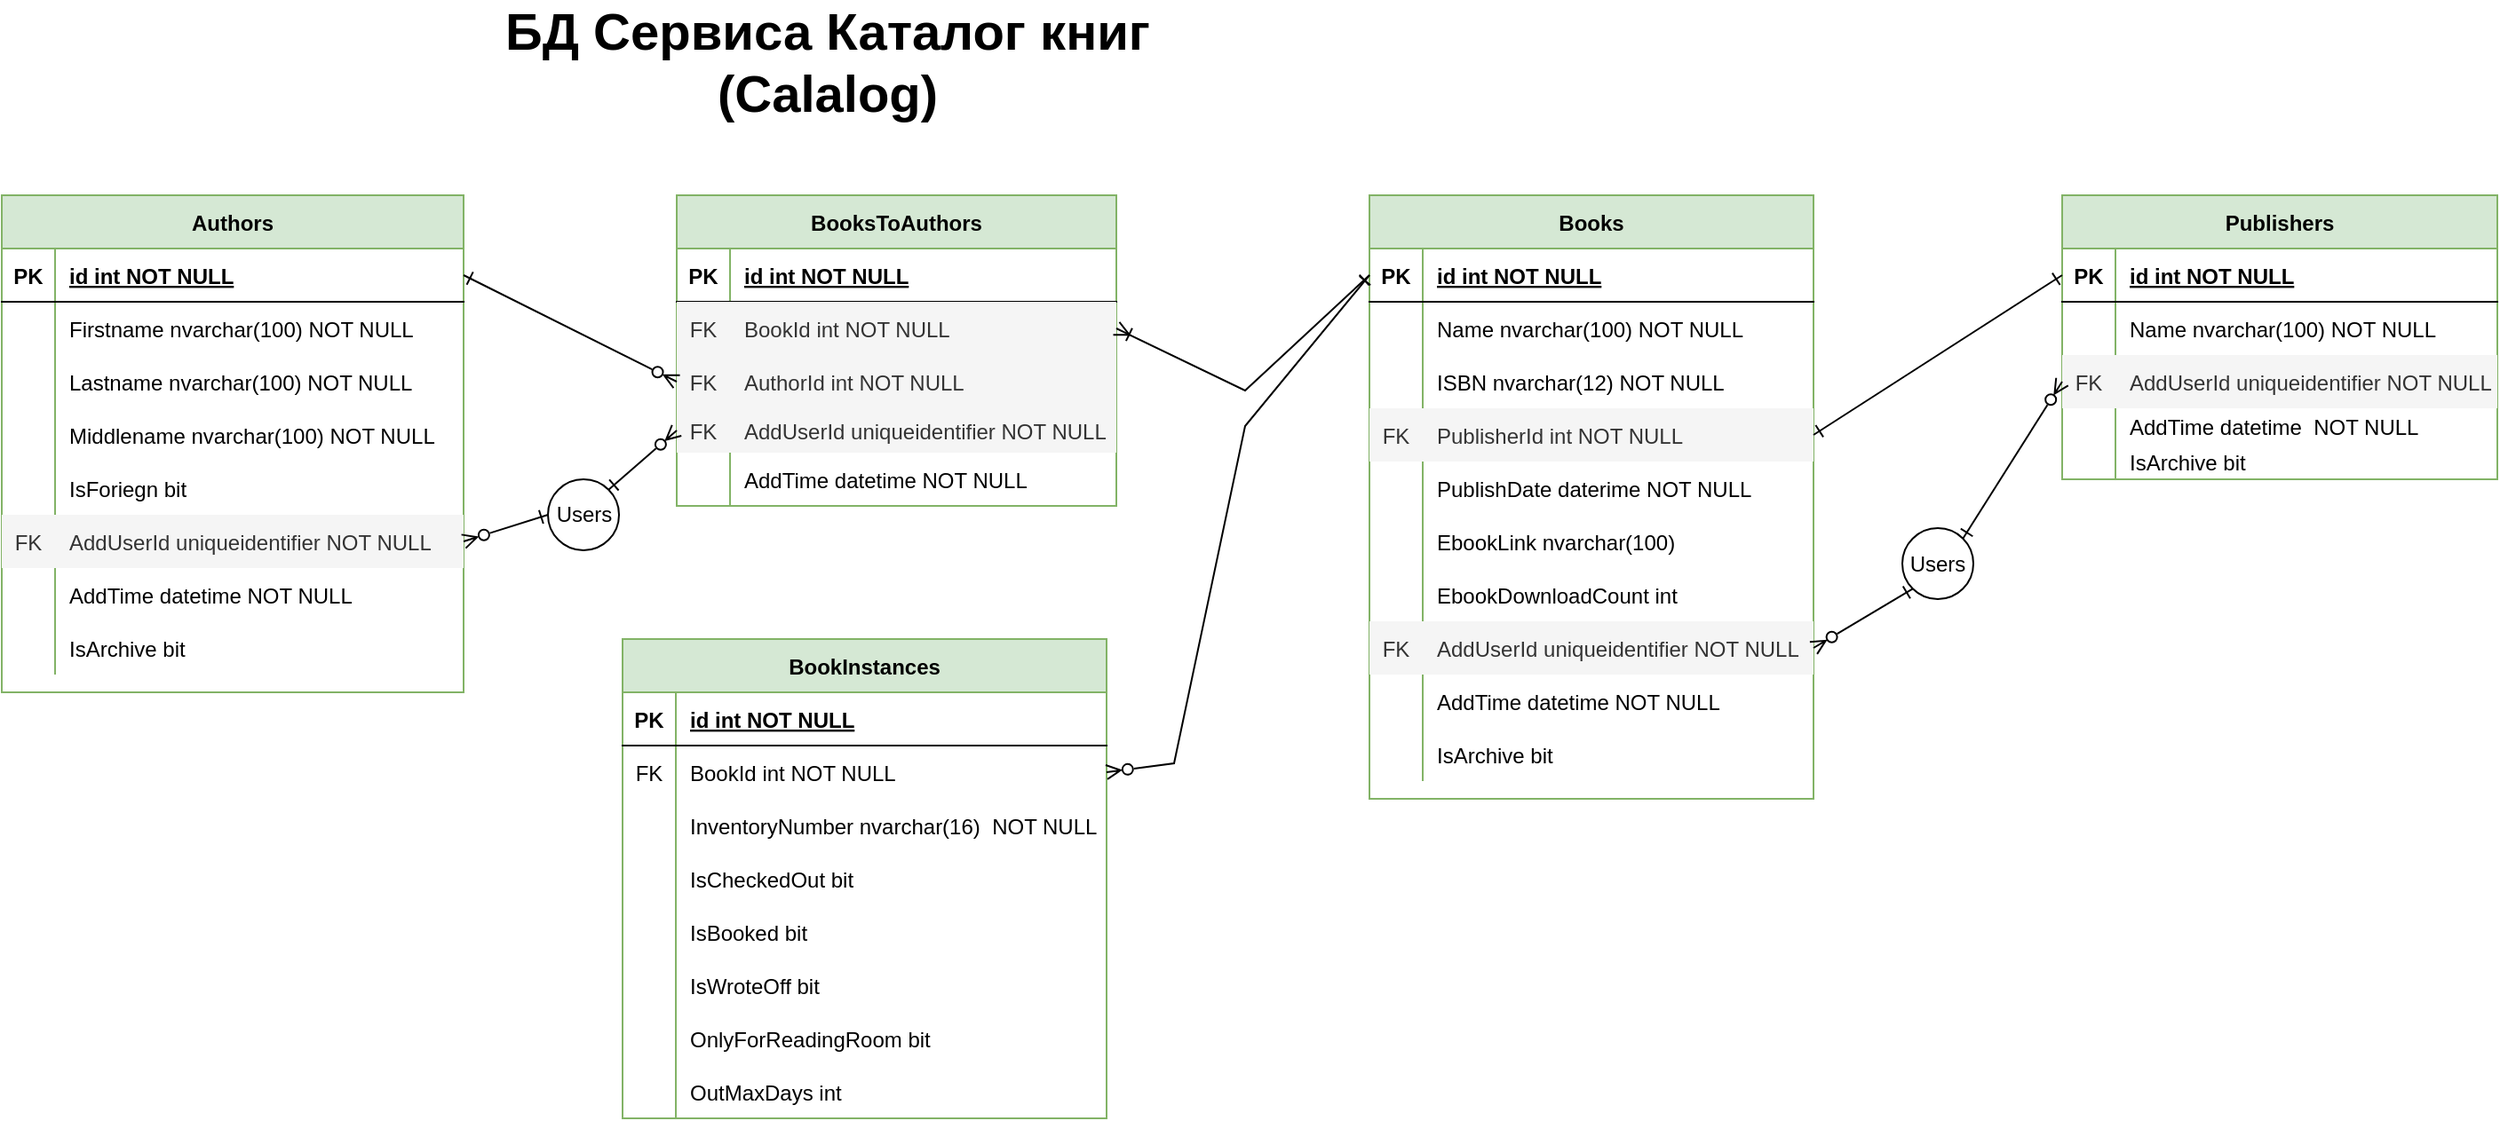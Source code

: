 <mxfile version="26.0.9">
  <diagram id="R2lEEEUBdFMjLlhIrx00" name="Page-1">
    <mxGraphModel dx="1434" dy="836" grid="1" gridSize="10" guides="1" tooltips="1" connect="1" arrows="1" fold="1" page="1" pageScale="1" pageWidth="1100" pageHeight="850" math="0" shadow="0" extFonts="Permanent Marker^https://fonts.googleapis.com/css?family=Permanent+Marker">
      <root>
        <mxCell id="0" />
        <mxCell id="1" parent="0" />
        <mxCell id="8gXtOfc097tfN7bJmvYU-1" value="БД Сервиса Каталог книг (Calalog)" style="text;html=1;align=center;verticalAlign=middle;whiteSpace=wrap;rounded=0;fontSize=29;fontStyle=1" parent="1" vertex="1">
          <mxGeometry x="320" y="20" width="490" height="30" as="geometry" />
        </mxCell>
        <mxCell id="8gXtOfc097tfN7bJmvYU-107" value="Authors" style="shape=table;startSize=30;container=1;collapsible=1;childLayout=tableLayout;fixedRows=1;rowLines=0;fontStyle=1;align=center;resizeLast=1;fillColor=#d5e8d4;strokeColor=#82b366;" parent="1" vertex="1">
          <mxGeometry x="100" y="110" width="260" height="280" as="geometry" />
        </mxCell>
        <mxCell id="8gXtOfc097tfN7bJmvYU-108" value="" style="shape=partialRectangle;collapsible=0;dropTarget=0;pointerEvents=0;fillColor=none;points=[[0,0.5],[1,0.5]];portConstraint=eastwest;top=0;left=0;right=0;bottom=1;" parent="8gXtOfc097tfN7bJmvYU-107" vertex="1">
          <mxGeometry y="30" width="260" height="30" as="geometry" />
        </mxCell>
        <mxCell id="8gXtOfc097tfN7bJmvYU-109" value="PK" style="shape=partialRectangle;overflow=hidden;connectable=0;fillColor=none;top=0;left=0;bottom=0;right=0;fontStyle=1;" parent="8gXtOfc097tfN7bJmvYU-108" vertex="1">
          <mxGeometry width="30" height="30" as="geometry">
            <mxRectangle width="30" height="30" as="alternateBounds" />
          </mxGeometry>
        </mxCell>
        <mxCell id="8gXtOfc097tfN7bJmvYU-110" value="id int NOT NULL " style="shape=partialRectangle;overflow=hidden;connectable=0;fillColor=none;top=0;left=0;bottom=0;right=0;align=left;spacingLeft=6;fontStyle=5;" parent="8gXtOfc097tfN7bJmvYU-108" vertex="1">
          <mxGeometry x="30" width="230" height="30" as="geometry">
            <mxRectangle width="230" height="30" as="alternateBounds" />
          </mxGeometry>
        </mxCell>
        <mxCell id="8gXtOfc097tfN7bJmvYU-111" value="" style="shape=partialRectangle;collapsible=0;dropTarget=0;pointerEvents=0;fillColor=none;points=[[0,0.5],[1,0.5]];portConstraint=eastwest;top=0;left=0;right=0;bottom=0;" parent="8gXtOfc097tfN7bJmvYU-107" vertex="1">
          <mxGeometry y="60" width="260" height="30" as="geometry" />
        </mxCell>
        <mxCell id="8gXtOfc097tfN7bJmvYU-112" value="" style="shape=partialRectangle;overflow=hidden;connectable=0;fillColor=none;top=0;left=0;bottom=0;right=0;" parent="8gXtOfc097tfN7bJmvYU-111" vertex="1">
          <mxGeometry width="30" height="30" as="geometry">
            <mxRectangle width="30" height="30" as="alternateBounds" />
          </mxGeometry>
        </mxCell>
        <mxCell id="8gXtOfc097tfN7bJmvYU-113" value="Firstname nvarchar(100) NOT NULL" style="shape=partialRectangle;overflow=hidden;connectable=0;fillColor=none;top=0;left=0;bottom=0;right=0;align=left;spacingLeft=6;" parent="8gXtOfc097tfN7bJmvYU-111" vertex="1">
          <mxGeometry x="30" width="230" height="30" as="geometry">
            <mxRectangle width="230" height="30" as="alternateBounds" />
          </mxGeometry>
        </mxCell>
        <mxCell id="8gXtOfc097tfN7bJmvYU-114" value="" style="shape=partialRectangle;collapsible=0;dropTarget=0;pointerEvents=0;fillColor=none;points=[[0,0.5],[1,0.5]];portConstraint=eastwest;top=0;left=0;right=0;bottom=0;" parent="8gXtOfc097tfN7bJmvYU-107" vertex="1">
          <mxGeometry y="90" width="260" height="30" as="geometry" />
        </mxCell>
        <mxCell id="8gXtOfc097tfN7bJmvYU-115" value="" style="shape=partialRectangle;overflow=hidden;connectable=0;fillColor=none;top=0;left=0;bottom=0;right=0;" parent="8gXtOfc097tfN7bJmvYU-114" vertex="1">
          <mxGeometry width="30" height="30" as="geometry">
            <mxRectangle width="30" height="30" as="alternateBounds" />
          </mxGeometry>
        </mxCell>
        <mxCell id="8gXtOfc097tfN7bJmvYU-116" value="Lastname nvarchar(100) NOT NULL" style="shape=partialRectangle;overflow=hidden;connectable=0;fillColor=none;top=0;left=0;bottom=0;right=0;align=left;spacingLeft=6;" parent="8gXtOfc097tfN7bJmvYU-114" vertex="1">
          <mxGeometry x="30" width="230" height="30" as="geometry">
            <mxRectangle width="230" height="30" as="alternateBounds" />
          </mxGeometry>
        </mxCell>
        <mxCell id="8gXtOfc097tfN7bJmvYU-117" value="" style="shape=partialRectangle;collapsible=0;dropTarget=0;pointerEvents=0;fillColor=none;points=[[0,0.5],[1,0.5]];portConstraint=eastwest;top=0;left=0;right=0;bottom=0;" parent="8gXtOfc097tfN7bJmvYU-107" vertex="1">
          <mxGeometry y="120" width="260" height="30" as="geometry" />
        </mxCell>
        <mxCell id="8gXtOfc097tfN7bJmvYU-118" value="" style="shape=partialRectangle;overflow=hidden;connectable=0;fillColor=none;top=0;left=0;bottom=0;right=0;" parent="8gXtOfc097tfN7bJmvYU-117" vertex="1">
          <mxGeometry width="30" height="30" as="geometry">
            <mxRectangle width="30" height="30" as="alternateBounds" />
          </mxGeometry>
        </mxCell>
        <mxCell id="8gXtOfc097tfN7bJmvYU-119" value="Middlename nvarchar(100) NOT NULL" style="shape=partialRectangle;overflow=hidden;connectable=0;fillColor=none;top=0;left=0;bottom=0;right=0;align=left;spacingLeft=6;" parent="8gXtOfc097tfN7bJmvYU-117" vertex="1">
          <mxGeometry x="30" width="230" height="30" as="geometry">
            <mxRectangle width="230" height="30" as="alternateBounds" />
          </mxGeometry>
        </mxCell>
        <mxCell id="8gXtOfc097tfN7bJmvYU-194" value="" style="shape=partialRectangle;collapsible=0;dropTarget=0;pointerEvents=0;fillColor=none;points=[[0,0.5],[1,0.5]];portConstraint=eastwest;top=0;left=0;right=0;bottom=0;" parent="8gXtOfc097tfN7bJmvYU-107" vertex="1">
          <mxGeometry y="150" width="260" height="30" as="geometry" />
        </mxCell>
        <mxCell id="8gXtOfc097tfN7bJmvYU-195" value="" style="shape=partialRectangle;overflow=hidden;connectable=0;fillColor=none;top=0;left=0;bottom=0;right=0;" parent="8gXtOfc097tfN7bJmvYU-194" vertex="1">
          <mxGeometry width="30" height="30" as="geometry">
            <mxRectangle width="30" height="30" as="alternateBounds" />
          </mxGeometry>
        </mxCell>
        <mxCell id="8gXtOfc097tfN7bJmvYU-196" value="IsForiegn bit" style="shape=partialRectangle;overflow=hidden;connectable=0;fillColor=none;top=0;left=0;bottom=0;right=0;align=left;spacingLeft=6;" parent="8gXtOfc097tfN7bJmvYU-194" vertex="1">
          <mxGeometry x="30" width="230" height="30" as="geometry">
            <mxRectangle width="230" height="30" as="alternateBounds" />
          </mxGeometry>
        </mxCell>
        <mxCell id="8gXtOfc097tfN7bJmvYU-197" value="" style="shape=partialRectangle;collapsible=0;dropTarget=0;pointerEvents=0;fillColor=none;points=[[0,0.5],[1,0.5]];portConstraint=eastwest;top=0;left=0;right=0;bottom=0;" parent="8gXtOfc097tfN7bJmvYU-107" vertex="1">
          <mxGeometry y="180" width="260" height="30" as="geometry" />
        </mxCell>
        <mxCell id="8gXtOfc097tfN7bJmvYU-198" value="FK" style="shape=partialRectangle;overflow=hidden;connectable=0;fillColor=#f5f5f5;top=0;left=0;bottom=0;right=0;fontColor=#333333;strokeColor=#666666;" parent="8gXtOfc097tfN7bJmvYU-197" vertex="1">
          <mxGeometry width="30" height="30" as="geometry">
            <mxRectangle width="30" height="30" as="alternateBounds" />
          </mxGeometry>
        </mxCell>
        <mxCell id="8gXtOfc097tfN7bJmvYU-199" value="AddUserId uniqueidentifier NOT NULL" style="shape=partialRectangle;overflow=hidden;connectable=0;fillColor=#f5f5f5;top=0;left=0;bottom=0;right=0;align=left;spacingLeft=6;fontColor=#333333;strokeColor=#666666;" parent="8gXtOfc097tfN7bJmvYU-197" vertex="1">
          <mxGeometry x="30" width="230" height="30" as="geometry">
            <mxRectangle width="230" height="30" as="alternateBounds" />
          </mxGeometry>
        </mxCell>
        <mxCell id="8gXtOfc097tfN7bJmvYU-200" value="" style="shape=partialRectangle;collapsible=0;dropTarget=0;pointerEvents=0;fillColor=none;points=[[0,0.5],[1,0.5]];portConstraint=eastwest;top=0;left=0;right=0;bottom=0;" parent="8gXtOfc097tfN7bJmvYU-107" vertex="1">
          <mxGeometry y="210" width="260" height="30" as="geometry" />
        </mxCell>
        <mxCell id="8gXtOfc097tfN7bJmvYU-201" value="" style="shape=partialRectangle;overflow=hidden;connectable=0;fillColor=none;top=0;left=0;bottom=0;right=0;" parent="8gXtOfc097tfN7bJmvYU-200" vertex="1">
          <mxGeometry width="30" height="30" as="geometry">
            <mxRectangle width="30" height="30" as="alternateBounds" />
          </mxGeometry>
        </mxCell>
        <mxCell id="8gXtOfc097tfN7bJmvYU-202" value="AddTime datetime NOT NULL" style="shape=partialRectangle;overflow=hidden;connectable=0;fillColor=none;top=0;left=0;bottom=0;right=0;align=left;spacingLeft=6;" parent="8gXtOfc097tfN7bJmvYU-200" vertex="1">
          <mxGeometry x="30" width="230" height="30" as="geometry">
            <mxRectangle width="230" height="30" as="alternateBounds" />
          </mxGeometry>
        </mxCell>
        <mxCell id="8gXtOfc097tfN7bJmvYU-203" value="" style="shape=partialRectangle;collapsible=0;dropTarget=0;pointerEvents=0;fillColor=none;points=[[0,0.5],[1,0.5]];portConstraint=eastwest;top=0;left=0;right=0;bottom=0;" parent="8gXtOfc097tfN7bJmvYU-107" vertex="1">
          <mxGeometry y="240" width="260" height="30" as="geometry" />
        </mxCell>
        <mxCell id="8gXtOfc097tfN7bJmvYU-204" value="" style="shape=partialRectangle;overflow=hidden;connectable=0;fillColor=none;top=0;left=0;bottom=0;right=0;" parent="8gXtOfc097tfN7bJmvYU-203" vertex="1">
          <mxGeometry width="30" height="30" as="geometry">
            <mxRectangle width="30" height="30" as="alternateBounds" />
          </mxGeometry>
        </mxCell>
        <mxCell id="8gXtOfc097tfN7bJmvYU-205" value="IsArchive bit" style="shape=partialRectangle;overflow=hidden;connectable=0;fillColor=none;top=0;left=0;bottom=0;right=0;align=left;spacingLeft=6;" parent="8gXtOfc097tfN7bJmvYU-203" vertex="1">
          <mxGeometry x="30" width="230" height="30" as="geometry">
            <mxRectangle width="230" height="30" as="alternateBounds" />
          </mxGeometry>
        </mxCell>
        <mxCell id="8gXtOfc097tfN7bJmvYU-206" value="Publishers" style="shape=table;startSize=30;container=1;collapsible=1;childLayout=tableLayout;fixedRows=1;rowLines=0;fontStyle=1;align=center;resizeLast=1;fillColor=#d5e8d4;strokeColor=#82b366;" parent="1" vertex="1">
          <mxGeometry x="1260" y="110" width="245" height="160" as="geometry" />
        </mxCell>
        <mxCell id="8gXtOfc097tfN7bJmvYU-207" value="" style="shape=partialRectangle;collapsible=0;dropTarget=0;pointerEvents=0;fillColor=none;points=[[0,0.5],[1,0.5]];portConstraint=eastwest;top=0;left=0;right=0;bottom=1;" parent="8gXtOfc097tfN7bJmvYU-206" vertex="1">
          <mxGeometry y="30" width="245" height="30" as="geometry" />
        </mxCell>
        <mxCell id="8gXtOfc097tfN7bJmvYU-208" value="PK" style="shape=partialRectangle;overflow=hidden;connectable=0;fillColor=none;top=0;left=0;bottom=0;right=0;fontStyle=1;" parent="8gXtOfc097tfN7bJmvYU-207" vertex="1">
          <mxGeometry width="30" height="30" as="geometry">
            <mxRectangle width="30" height="30" as="alternateBounds" />
          </mxGeometry>
        </mxCell>
        <mxCell id="8gXtOfc097tfN7bJmvYU-209" value="id int NOT NULL " style="shape=partialRectangle;overflow=hidden;connectable=0;fillColor=none;top=0;left=0;bottom=0;right=0;align=left;spacingLeft=6;fontStyle=5;" parent="8gXtOfc097tfN7bJmvYU-207" vertex="1">
          <mxGeometry x="30" width="215" height="30" as="geometry">
            <mxRectangle width="215" height="30" as="alternateBounds" />
          </mxGeometry>
        </mxCell>
        <mxCell id="8gXtOfc097tfN7bJmvYU-210" value="" style="shape=partialRectangle;collapsible=0;dropTarget=0;pointerEvents=0;fillColor=none;points=[[0,0.5],[1,0.5]];portConstraint=eastwest;top=0;left=0;right=0;bottom=0;" parent="8gXtOfc097tfN7bJmvYU-206" vertex="1">
          <mxGeometry y="60" width="245" height="30" as="geometry" />
        </mxCell>
        <mxCell id="8gXtOfc097tfN7bJmvYU-211" value="" style="shape=partialRectangle;overflow=hidden;connectable=0;fillColor=none;top=0;left=0;bottom=0;right=0;" parent="8gXtOfc097tfN7bJmvYU-210" vertex="1">
          <mxGeometry width="30" height="30" as="geometry">
            <mxRectangle width="30" height="30" as="alternateBounds" />
          </mxGeometry>
        </mxCell>
        <mxCell id="8gXtOfc097tfN7bJmvYU-212" value="Name nvarchar(100) NOT NULL" style="shape=partialRectangle;overflow=hidden;connectable=0;fillColor=none;top=0;left=0;bottom=0;right=0;align=left;spacingLeft=6;" parent="8gXtOfc097tfN7bJmvYU-210" vertex="1">
          <mxGeometry x="30" width="215" height="30" as="geometry">
            <mxRectangle width="215" height="30" as="alternateBounds" />
          </mxGeometry>
        </mxCell>
        <mxCell id="8gXtOfc097tfN7bJmvYU-213" value="" style="shape=partialRectangle;collapsible=0;dropTarget=0;pointerEvents=0;fillColor=none;points=[[0,0.5],[1,0.5]];portConstraint=eastwest;top=0;left=0;right=0;bottom=0;" parent="8gXtOfc097tfN7bJmvYU-206" vertex="1">
          <mxGeometry y="90" width="245" height="30" as="geometry" />
        </mxCell>
        <mxCell id="8gXtOfc097tfN7bJmvYU-214" value="FK" style="shape=partialRectangle;overflow=hidden;connectable=0;fillColor=#f5f5f5;top=0;left=0;bottom=0;right=0;fontColor=#333333;strokeColor=#666666;" parent="8gXtOfc097tfN7bJmvYU-213" vertex="1">
          <mxGeometry width="30" height="30" as="geometry">
            <mxRectangle width="30" height="30" as="alternateBounds" />
          </mxGeometry>
        </mxCell>
        <mxCell id="8gXtOfc097tfN7bJmvYU-215" value="AddUserId uniqueidentifier NOT NULL" style="shape=partialRectangle;overflow=hidden;connectable=0;fillColor=#f5f5f5;top=0;left=0;bottom=0;right=0;align=left;spacingLeft=6;fontColor=#333333;strokeColor=#666666;" parent="8gXtOfc097tfN7bJmvYU-213" vertex="1">
          <mxGeometry x="30" width="215" height="30" as="geometry">
            <mxRectangle width="215" height="30" as="alternateBounds" />
          </mxGeometry>
        </mxCell>
        <mxCell id="8gXtOfc097tfN7bJmvYU-216" value="" style="shape=partialRectangle;collapsible=0;dropTarget=0;pointerEvents=0;fillColor=none;points=[[0,0.5],[1,0.5]];portConstraint=eastwest;top=0;left=0;right=0;bottom=0;" parent="8gXtOfc097tfN7bJmvYU-206" vertex="1">
          <mxGeometry y="120" width="245" height="20" as="geometry" />
        </mxCell>
        <mxCell id="8gXtOfc097tfN7bJmvYU-217" value="" style="shape=partialRectangle;overflow=hidden;connectable=0;fillColor=none;top=0;left=0;bottom=0;right=0;" parent="8gXtOfc097tfN7bJmvYU-216" vertex="1">
          <mxGeometry width="30" height="20" as="geometry">
            <mxRectangle width="30" height="20" as="alternateBounds" />
          </mxGeometry>
        </mxCell>
        <mxCell id="8gXtOfc097tfN7bJmvYU-218" value="AddTime datetime  NOT NULL" style="shape=partialRectangle;overflow=hidden;connectable=0;fillColor=none;top=0;left=0;bottom=0;right=0;align=left;spacingLeft=6;" parent="8gXtOfc097tfN7bJmvYU-216" vertex="1">
          <mxGeometry x="30" width="215" height="20" as="geometry">
            <mxRectangle width="215" height="20" as="alternateBounds" />
          </mxGeometry>
        </mxCell>
        <mxCell id="8gXtOfc097tfN7bJmvYU-219" value="" style="shape=partialRectangle;collapsible=0;dropTarget=0;pointerEvents=0;fillColor=none;points=[[0,0.5],[1,0.5]];portConstraint=eastwest;top=0;left=0;right=0;bottom=0;" parent="8gXtOfc097tfN7bJmvYU-206" vertex="1">
          <mxGeometry y="140" width="245" height="20" as="geometry" />
        </mxCell>
        <mxCell id="8gXtOfc097tfN7bJmvYU-220" value="" style="shape=partialRectangle;overflow=hidden;connectable=0;fillColor=none;top=0;left=0;bottom=0;right=0;" parent="8gXtOfc097tfN7bJmvYU-219" vertex="1">
          <mxGeometry width="30" height="20" as="geometry">
            <mxRectangle width="30" height="20" as="alternateBounds" />
          </mxGeometry>
        </mxCell>
        <mxCell id="8gXtOfc097tfN7bJmvYU-221" value="IsArchive bit" style="shape=partialRectangle;overflow=hidden;connectable=0;fillColor=none;top=0;left=0;bottom=0;right=0;align=left;spacingLeft=6;" parent="8gXtOfc097tfN7bJmvYU-219" vertex="1">
          <mxGeometry x="30" width="215" height="20" as="geometry">
            <mxRectangle width="215" height="20" as="alternateBounds" />
          </mxGeometry>
        </mxCell>
        <mxCell id="8gXtOfc097tfN7bJmvYU-225" value="Books" style="shape=table;startSize=30;container=1;collapsible=1;childLayout=tableLayout;fixedRows=1;rowLines=0;fontStyle=1;align=center;resizeLast=1;fillColor=#d5e8d4;strokeColor=#82b366;" parent="1" vertex="1">
          <mxGeometry x="870" y="110" width="250" height="340" as="geometry" />
        </mxCell>
        <mxCell id="8gXtOfc097tfN7bJmvYU-226" value="" style="shape=partialRectangle;collapsible=0;dropTarget=0;pointerEvents=0;fillColor=none;points=[[0,0.5],[1,0.5]];portConstraint=eastwest;top=0;left=0;right=0;bottom=1;" parent="8gXtOfc097tfN7bJmvYU-225" vertex="1">
          <mxGeometry y="30" width="250" height="30" as="geometry" />
        </mxCell>
        <mxCell id="8gXtOfc097tfN7bJmvYU-227" value="PK" style="shape=partialRectangle;overflow=hidden;connectable=0;fillColor=none;top=0;left=0;bottom=0;right=0;fontStyle=1;" parent="8gXtOfc097tfN7bJmvYU-226" vertex="1">
          <mxGeometry width="30" height="30" as="geometry">
            <mxRectangle width="30" height="30" as="alternateBounds" />
          </mxGeometry>
        </mxCell>
        <mxCell id="8gXtOfc097tfN7bJmvYU-228" value="id int NOT NULL " style="shape=partialRectangle;overflow=hidden;connectable=0;fillColor=none;top=0;left=0;bottom=0;right=0;align=left;spacingLeft=6;fontStyle=5;" parent="8gXtOfc097tfN7bJmvYU-226" vertex="1">
          <mxGeometry x="30" width="220" height="30" as="geometry">
            <mxRectangle width="220" height="30" as="alternateBounds" />
          </mxGeometry>
        </mxCell>
        <mxCell id="8gXtOfc097tfN7bJmvYU-229" value="" style="shape=partialRectangle;collapsible=0;dropTarget=0;pointerEvents=0;fillColor=none;points=[[0,0.5],[1,0.5]];portConstraint=eastwest;top=0;left=0;right=0;bottom=0;" parent="8gXtOfc097tfN7bJmvYU-225" vertex="1">
          <mxGeometry y="60" width="250" height="30" as="geometry" />
        </mxCell>
        <mxCell id="8gXtOfc097tfN7bJmvYU-230" value="" style="shape=partialRectangle;overflow=hidden;connectable=0;fillColor=none;top=0;left=0;bottom=0;right=0;" parent="8gXtOfc097tfN7bJmvYU-229" vertex="1">
          <mxGeometry width="30" height="30" as="geometry">
            <mxRectangle width="30" height="30" as="alternateBounds" />
          </mxGeometry>
        </mxCell>
        <mxCell id="8gXtOfc097tfN7bJmvYU-231" value="Name nvarchar(100) NOT NULL" style="shape=partialRectangle;overflow=hidden;connectable=0;fillColor=none;top=0;left=0;bottom=0;right=0;align=left;spacingLeft=6;" parent="8gXtOfc097tfN7bJmvYU-229" vertex="1">
          <mxGeometry x="30" width="220" height="30" as="geometry">
            <mxRectangle width="220" height="30" as="alternateBounds" />
          </mxGeometry>
        </mxCell>
        <mxCell id="8gXtOfc097tfN7bJmvYU-232" value="" style="shape=partialRectangle;collapsible=0;dropTarget=0;pointerEvents=0;fillColor=none;points=[[0,0.5],[1,0.5]];portConstraint=eastwest;top=0;left=0;right=0;bottom=0;" parent="8gXtOfc097tfN7bJmvYU-225" vertex="1">
          <mxGeometry y="90" width="250" height="30" as="geometry" />
        </mxCell>
        <mxCell id="8gXtOfc097tfN7bJmvYU-233" value="" style="shape=partialRectangle;overflow=hidden;connectable=0;fillColor=none;top=0;left=0;bottom=0;right=0;" parent="8gXtOfc097tfN7bJmvYU-232" vertex="1">
          <mxGeometry width="30" height="30" as="geometry">
            <mxRectangle width="30" height="30" as="alternateBounds" />
          </mxGeometry>
        </mxCell>
        <mxCell id="8gXtOfc097tfN7bJmvYU-234" value="ISBN nvarchar(12) NOT NULL" style="shape=partialRectangle;overflow=hidden;connectable=0;fillColor=none;top=0;left=0;bottom=0;right=0;align=left;spacingLeft=6;" parent="8gXtOfc097tfN7bJmvYU-232" vertex="1">
          <mxGeometry x="30" width="220" height="30" as="geometry">
            <mxRectangle width="220" height="30" as="alternateBounds" />
          </mxGeometry>
        </mxCell>
        <mxCell id="8gXtOfc097tfN7bJmvYU-235" value="" style="shape=partialRectangle;collapsible=0;dropTarget=0;pointerEvents=0;fillColor=none;points=[[0,0.5],[1,0.5]];portConstraint=eastwest;top=0;left=0;right=0;bottom=0;" parent="8gXtOfc097tfN7bJmvYU-225" vertex="1">
          <mxGeometry y="120" width="250" height="30" as="geometry" />
        </mxCell>
        <mxCell id="8gXtOfc097tfN7bJmvYU-236" value="FK" style="shape=partialRectangle;overflow=hidden;connectable=0;fillColor=#f5f5f5;top=0;left=0;bottom=0;right=0;fontColor=#333333;strokeColor=#666666;" parent="8gXtOfc097tfN7bJmvYU-235" vertex="1">
          <mxGeometry width="30" height="30" as="geometry">
            <mxRectangle width="30" height="30" as="alternateBounds" />
          </mxGeometry>
        </mxCell>
        <mxCell id="8gXtOfc097tfN7bJmvYU-237" value="PublisherId int NOT NULL" style="shape=partialRectangle;overflow=hidden;connectable=0;fillColor=#f5f5f5;top=0;left=0;bottom=0;right=0;align=left;spacingLeft=6;fontColor=#333333;strokeColor=#666666;" parent="8gXtOfc097tfN7bJmvYU-235" vertex="1">
          <mxGeometry x="30" width="220" height="30" as="geometry">
            <mxRectangle width="220" height="30" as="alternateBounds" />
          </mxGeometry>
        </mxCell>
        <mxCell id="8gXtOfc097tfN7bJmvYU-238" value="" style="shape=partialRectangle;collapsible=0;dropTarget=0;pointerEvents=0;fillColor=none;points=[[0,0.5],[1,0.5]];portConstraint=eastwest;top=0;left=0;right=0;bottom=0;" parent="8gXtOfc097tfN7bJmvYU-225" vertex="1">
          <mxGeometry y="150" width="250" height="30" as="geometry" />
        </mxCell>
        <mxCell id="8gXtOfc097tfN7bJmvYU-239" value="" style="shape=partialRectangle;overflow=hidden;connectable=0;fillColor=none;top=0;left=0;bottom=0;right=0;" parent="8gXtOfc097tfN7bJmvYU-238" vertex="1">
          <mxGeometry width="30" height="30" as="geometry">
            <mxRectangle width="30" height="30" as="alternateBounds" />
          </mxGeometry>
        </mxCell>
        <mxCell id="8gXtOfc097tfN7bJmvYU-240" value="PublishDate daterime NOT NULL" style="shape=partialRectangle;overflow=hidden;connectable=0;fillColor=none;top=0;left=0;bottom=0;right=0;align=left;spacingLeft=6;" parent="8gXtOfc097tfN7bJmvYU-238" vertex="1">
          <mxGeometry x="30" width="220" height="30" as="geometry">
            <mxRectangle width="220" height="30" as="alternateBounds" />
          </mxGeometry>
        </mxCell>
        <mxCell id="8gXtOfc097tfN7bJmvYU-241" value="" style="shape=partialRectangle;collapsible=0;dropTarget=0;pointerEvents=0;fillColor=none;points=[[0,0.5],[1,0.5]];portConstraint=eastwest;top=0;left=0;right=0;bottom=0;" parent="8gXtOfc097tfN7bJmvYU-225" vertex="1">
          <mxGeometry y="180" width="250" height="30" as="geometry" />
        </mxCell>
        <mxCell id="8gXtOfc097tfN7bJmvYU-242" value="" style="shape=partialRectangle;overflow=hidden;connectable=0;fillColor=none;top=0;left=0;bottom=0;right=0;" parent="8gXtOfc097tfN7bJmvYU-241" vertex="1">
          <mxGeometry width="30" height="30" as="geometry">
            <mxRectangle width="30" height="30" as="alternateBounds" />
          </mxGeometry>
        </mxCell>
        <mxCell id="8gXtOfc097tfN7bJmvYU-243" value="EbookLink nvarchar(100)" style="shape=partialRectangle;overflow=hidden;connectable=0;fillColor=none;top=0;left=0;bottom=0;right=0;align=left;spacingLeft=6;" parent="8gXtOfc097tfN7bJmvYU-241" vertex="1">
          <mxGeometry x="30" width="220" height="30" as="geometry">
            <mxRectangle width="220" height="30" as="alternateBounds" />
          </mxGeometry>
        </mxCell>
        <mxCell id="8gXtOfc097tfN7bJmvYU-244" value="" style="shape=partialRectangle;collapsible=0;dropTarget=0;pointerEvents=0;fillColor=none;points=[[0,0.5],[1,0.5]];portConstraint=eastwest;top=0;left=0;right=0;bottom=0;" parent="8gXtOfc097tfN7bJmvYU-225" vertex="1">
          <mxGeometry y="210" width="250" height="30" as="geometry" />
        </mxCell>
        <mxCell id="8gXtOfc097tfN7bJmvYU-245" value="" style="shape=partialRectangle;overflow=hidden;connectable=0;fillColor=none;top=0;left=0;bottom=0;right=0;" parent="8gXtOfc097tfN7bJmvYU-244" vertex="1">
          <mxGeometry width="30" height="30" as="geometry">
            <mxRectangle width="30" height="30" as="alternateBounds" />
          </mxGeometry>
        </mxCell>
        <mxCell id="8gXtOfc097tfN7bJmvYU-246" value="EbookDownloadCount int" style="shape=partialRectangle;overflow=hidden;connectable=0;fillColor=none;top=0;left=0;bottom=0;right=0;align=left;spacingLeft=6;" parent="8gXtOfc097tfN7bJmvYU-244" vertex="1">
          <mxGeometry x="30" width="220" height="30" as="geometry">
            <mxRectangle width="220" height="30" as="alternateBounds" />
          </mxGeometry>
        </mxCell>
        <mxCell id="8gXtOfc097tfN7bJmvYU-247" value="" style="shape=partialRectangle;collapsible=0;dropTarget=0;pointerEvents=0;fillColor=none;points=[[0,0.5],[1,0.5]];portConstraint=eastwest;top=0;left=0;right=0;bottom=0;" parent="8gXtOfc097tfN7bJmvYU-225" vertex="1">
          <mxGeometry y="240" width="250" height="30" as="geometry" />
        </mxCell>
        <mxCell id="8gXtOfc097tfN7bJmvYU-248" value="FK" style="shape=partialRectangle;overflow=hidden;connectable=0;fillColor=#f5f5f5;top=0;left=0;bottom=0;right=0;fontColor=#333333;strokeColor=#666666;" parent="8gXtOfc097tfN7bJmvYU-247" vertex="1">
          <mxGeometry width="30" height="30" as="geometry">
            <mxRectangle width="30" height="30" as="alternateBounds" />
          </mxGeometry>
        </mxCell>
        <mxCell id="8gXtOfc097tfN7bJmvYU-249" value="AddUserId uniqueidentifier NOT NULL" style="shape=partialRectangle;overflow=hidden;connectable=0;fillColor=#f5f5f5;top=0;left=0;bottom=0;right=0;align=left;spacingLeft=6;fontColor=#333333;strokeColor=#666666;" parent="8gXtOfc097tfN7bJmvYU-247" vertex="1">
          <mxGeometry x="30" width="220" height="30" as="geometry">
            <mxRectangle width="220" height="30" as="alternateBounds" />
          </mxGeometry>
        </mxCell>
        <mxCell id="8gXtOfc097tfN7bJmvYU-250" value="" style="shape=partialRectangle;collapsible=0;dropTarget=0;pointerEvents=0;fillColor=none;points=[[0,0.5],[1,0.5]];portConstraint=eastwest;top=0;left=0;right=0;bottom=0;" parent="8gXtOfc097tfN7bJmvYU-225" vertex="1">
          <mxGeometry y="270" width="250" height="30" as="geometry" />
        </mxCell>
        <mxCell id="8gXtOfc097tfN7bJmvYU-251" value="" style="shape=partialRectangle;overflow=hidden;connectable=0;fillColor=none;top=0;left=0;bottom=0;right=0;" parent="8gXtOfc097tfN7bJmvYU-250" vertex="1">
          <mxGeometry width="30" height="30" as="geometry">
            <mxRectangle width="30" height="30" as="alternateBounds" />
          </mxGeometry>
        </mxCell>
        <mxCell id="8gXtOfc097tfN7bJmvYU-252" value="AddTime datetime NOT NULL" style="shape=partialRectangle;overflow=hidden;connectable=0;fillColor=none;top=0;left=0;bottom=0;right=0;align=left;spacingLeft=6;" parent="8gXtOfc097tfN7bJmvYU-250" vertex="1">
          <mxGeometry x="30" width="220" height="30" as="geometry">
            <mxRectangle width="220" height="30" as="alternateBounds" />
          </mxGeometry>
        </mxCell>
        <mxCell id="8gXtOfc097tfN7bJmvYU-253" value="" style="shape=partialRectangle;collapsible=0;dropTarget=0;pointerEvents=0;fillColor=none;points=[[0,0.5],[1,0.5]];portConstraint=eastwest;top=0;left=0;right=0;bottom=0;" parent="8gXtOfc097tfN7bJmvYU-225" vertex="1">
          <mxGeometry y="300" width="250" height="30" as="geometry" />
        </mxCell>
        <mxCell id="8gXtOfc097tfN7bJmvYU-254" value="" style="shape=partialRectangle;overflow=hidden;connectable=0;fillColor=none;top=0;left=0;bottom=0;right=0;" parent="8gXtOfc097tfN7bJmvYU-253" vertex="1">
          <mxGeometry width="30" height="30" as="geometry">
            <mxRectangle width="30" height="30" as="alternateBounds" />
          </mxGeometry>
        </mxCell>
        <mxCell id="8gXtOfc097tfN7bJmvYU-255" value="IsArchive bit" style="shape=partialRectangle;overflow=hidden;connectable=0;fillColor=none;top=0;left=0;bottom=0;right=0;align=left;spacingLeft=6;" parent="8gXtOfc097tfN7bJmvYU-253" vertex="1">
          <mxGeometry x="30" width="220" height="30" as="geometry">
            <mxRectangle width="220" height="30" as="alternateBounds" />
          </mxGeometry>
        </mxCell>
        <mxCell id="8gXtOfc097tfN7bJmvYU-256" value="BooksToAuthors" style="shape=table;startSize=30;container=1;collapsible=1;childLayout=tableLayout;fixedRows=1;rowLines=0;fontStyle=1;align=center;resizeLast=1;fillColor=#d5e8d4;strokeColor=#82b366;" parent="1" vertex="1">
          <mxGeometry x="480" y="110" width="247.5" height="175" as="geometry" />
        </mxCell>
        <mxCell id="8gXtOfc097tfN7bJmvYU-257" value="" style="shape=partialRectangle;collapsible=0;dropTarget=0;pointerEvents=0;fillColor=none;points=[[0,0.5],[1,0.5]];portConstraint=eastwest;top=0;left=0;right=0;bottom=1;" parent="8gXtOfc097tfN7bJmvYU-256" vertex="1">
          <mxGeometry y="30" width="247.5" height="30" as="geometry" />
        </mxCell>
        <mxCell id="8gXtOfc097tfN7bJmvYU-258" value="PK" style="shape=partialRectangle;overflow=hidden;connectable=0;fillColor=none;top=0;left=0;bottom=0;right=0;fontStyle=1;" parent="8gXtOfc097tfN7bJmvYU-257" vertex="1">
          <mxGeometry width="30" height="30" as="geometry">
            <mxRectangle width="30" height="30" as="alternateBounds" />
          </mxGeometry>
        </mxCell>
        <mxCell id="8gXtOfc097tfN7bJmvYU-259" value="id int NOT NULL " style="shape=partialRectangle;overflow=hidden;connectable=0;fillColor=none;top=0;left=0;bottom=0;right=0;align=left;spacingLeft=6;fontStyle=5;" parent="8gXtOfc097tfN7bJmvYU-257" vertex="1">
          <mxGeometry x="30" width="217.5" height="30" as="geometry">
            <mxRectangle width="217.5" height="30" as="alternateBounds" />
          </mxGeometry>
        </mxCell>
        <mxCell id="8gXtOfc097tfN7bJmvYU-260" value="" style="shape=partialRectangle;collapsible=0;dropTarget=0;pointerEvents=0;fillColor=none;points=[[0,0.5],[1,0.5]];portConstraint=eastwest;top=0;left=0;right=0;bottom=0;" parent="8gXtOfc097tfN7bJmvYU-256" vertex="1">
          <mxGeometry y="60" width="247.5" height="30" as="geometry" />
        </mxCell>
        <mxCell id="8gXtOfc097tfN7bJmvYU-261" value="FK" style="shape=partialRectangle;overflow=hidden;connectable=0;fillColor=#f5f5f5;top=0;left=0;bottom=0;right=0;fontColor=#333333;strokeColor=#666666;" parent="8gXtOfc097tfN7bJmvYU-260" vertex="1">
          <mxGeometry width="30" height="30" as="geometry">
            <mxRectangle width="30" height="30" as="alternateBounds" />
          </mxGeometry>
        </mxCell>
        <mxCell id="8gXtOfc097tfN7bJmvYU-262" value="BookId int NOT NULL" style="shape=partialRectangle;overflow=hidden;connectable=0;fillColor=#f5f5f5;top=0;left=0;bottom=0;right=0;align=left;spacingLeft=6;fontColor=#333333;strokeColor=#666666;" parent="8gXtOfc097tfN7bJmvYU-260" vertex="1">
          <mxGeometry x="30" width="217.5" height="30" as="geometry">
            <mxRectangle width="217.5" height="30" as="alternateBounds" />
          </mxGeometry>
        </mxCell>
        <mxCell id="8gXtOfc097tfN7bJmvYU-263" value="" style="shape=partialRectangle;collapsible=0;dropTarget=0;pointerEvents=0;fillColor=none;points=[[0,0.5],[1,0.5]];portConstraint=eastwest;top=0;left=0;right=0;bottom=0;" parent="8gXtOfc097tfN7bJmvYU-256" vertex="1">
          <mxGeometry y="90" width="247.5" height="30" as="geometry" />
        </mxCell>
        <mxCell id="8gXtOfc097tfN7bJmvYU-264" value="FK" style="shape=partialRectangle;overflow=hidden;connectable=0;fillColor=#f5f5f5;top=0;left=0;bottom=0;right=0;fontColor=#333333;strokeColor=#666666;" parent="8gXtOfc097tfN7bJmvYU-263" vertex="1">
          <mxGeometry width="30" height="30" as="geometry">
            <mxRectangle width="30" height="30" as="alternateBounds" />
          </mxGeometry>
        </mxCell>
        <mxCell id="8gXtOfc097tfN7bJmvYU-265" value="AuthorId int NOT NULL" style="shape=partialRectangle;overflow=hidden;connectable=0;fillColor=#f5f5f5;top=0;left=0;bottom=0;right=0;align=left;spacingLeft=6;fontColor=#333333;strokeColor=#666666;" parent="8gXtOfc097tfN7bJmvYU-263" vertex="1">
          <mxGeometry x="30" width="217.5" height="30" as="geometry">
            <mxRectangle width="217.5" height="30" as="alternateBounds" />
          </mxGeometry>
        </mxCell>
        <mxCell id="8gXtOfc097tfN7bJmvYU-266" value="" style="shape=partialRectangle;collapsible=0;dropTarget=0;pointerEvents=0;fillColor=none;points=[[0,0.5],[1,0.5]];portConstraint=eastwest;top=0;left=0;right=0;bottom=0;" parent="8gXtOfc097tfN7bJmvYU-256" vertex="1">
          <mxGeometry y="120" width="247.5" height="25" as="geometry" />
        </mxCell>
        <mxCell id="8gXtOfc097tfN7bJmvYU-267" value="FK" style="shape=partialRectangle;overflow=hidden;connectable=0;fillColor=#f5f5f5;top=0;left=0;bottom=0;right=0;fontColor=#333333;strokeColor=#666666;" parent="8gXtOfc097tfN7bJmvYU-266" vertex="1">
          <mxGeometry width="30" height="25" as="geometry">
            <mxRectangle width="30" height="25" as="alternateBounds" />
          </mxGeometry>
        </mxCell>
        <mxCell id="8gXtOfc097tfN7bJmvYU-268" value="AddUserId uniqueidentifier NOT NULL" style="shape=partialRectangle;overflow=hidden;connectable=0;fillColor=#f5f5f5;top=0;left=0;bottom=0;right=0;align=left;spacingLeft=6;fontColor=#333333;strokeColor=#666666;" parent="8gXtOfc097tfN7bJmvYU-266" vertex="1">
          <mxGeometry x="30" width="217.5" height="25" as="geometry">
            <mxRectangle width="217.5" height="25" as="alternateBounds" />
          </mxGeometry>
        </mxCell>
        <mxCell id="8gXtOfc097tfN7bJmvYU-269" value="" style="shape=partialRectangle;collapsible=0;dropTarget=0;pointerEvents=0;fillColor=none;points=[[0,0.5],[1,0.5]];portConstraint=eastwest;top=0;left=0;right=0;bottom=0;" parent="8gXtOfc097tfN7bJmvYU-256" vertex="1">
          <mxGeometry y="145" width="247.5" height="30" as="geometry" />
        </mxCell>
        <mxCell id="8gXtOfc097tfN7bJmvYU-270" value="" style="shape=partialRectangle;overflow=hidden;connectable=0;fillColor=none;top=0;left=0;bottom=0;right=0;" parent="8gXtOfc097tfN7bJmvYU-269" vertex="1">
          <mxGeometry width="30" height="30" as="geometry">
            <mxRectangle width="30" height="30" as="alternateBounds" />
          </mxGeometry>
        </mxCell>
        <mxCell id="8gXtOfc097tfN7bJmvYU-271" value="AddTime datetime NOT NULL" style="shape=partialRectangle;overflow=hidden;connectable=0;fillColor=none;top=0;left=0;bottom=0;right=0;align=left;spacingLeft=6;" parent="8gXtOfc097tfN7bJmvYU-269" vertex="1">
          <mxGeometry x="30" width="217.5" height="30" as="geometry">
            <mxRectangle width="217.5" height="30" as="alternateBounds" />
          </mxGeometry>
        </mxCell>
        <mxCell id="8gXtOfc097tfN7bJmvYU-291" value="BookInstances" style="shape=table;startSize=30;container=1;collapsible=1;childLayout=tableLayout;fixedRows=1;rowLines=0;fontStyle=1;align=center;resizeLast=1;fillColor=#d5e8d4;strokeColor=#82b366;" parent="1" vertex="1">
          <mxGeometry x="449.5" y="360" width="272.5" height="270" as="geometry" />
        </mxCell>
        <mxCell id="8gXtOfc097tfN7bJmvYU-292" value="" style="shape=partialRectangle;collapsible=0;dropTarget=0;pointerEvents=0;fillColor=none;points=[[0,0.5],[1,0.5]];portConstraint=eastwest;top=0;left=0;right=0;bottom=1;" parent="8gXtOfc097tfN7bJmvYU-291" vertex="1">
          <mxGeometry y="30" width="272.5" height="30" as="geometry" />
        </mxCell>
        <mxCell id="8gXtOfc097tfN7bJmvYU-293" value="PK" style="shape=partialRectangle;overflow=hidden;connectable=0;fillColor=none;top=0;left=0;bottom=0;right=0;fontStyle=1;" parent="8gXtOfc097tfN7bJmvYU-292" vertex="1">
          <mxGeometry width="30" height="30" as="geometry">
            <mxRectangle width="30" height="30" as="alternateBounds" />
          </mxGeometry>
        </mxCell>
        <mxCell id="8gXtOfc097tfN7bJmvYU-294" value="id int NOT NULL " style="shape=partialRectangle;overflow=hidden;connectable=0;fillColor=none;top=0;left=0;bottom=0;right=0;align=left;spacingLeft=6;fontStyle=5;" parent="8gXtOfc097tfN7bJmvYU-292" vertex="1">
          <mxGeometry x="30" width="242.5" height="30" as="geometry">
            <mxRectangle width="242.5" height="30" as="alternateBounds" />
          </mxGeometry>
        </mxCell>
        <mxCell id="8gXtOfc097tfN7bJmvYU-295" value="" style="shape=partialRectangle;collapsible=0;dropTarget=0;pointerEvents=0;fillColor=none;points=[[0,0.5],[1,0.5]];portConstraint=eastwest;top=0;left=0;right=0;bottom=0;" parent="8gXtOfc097tfN7bJmvYU-291" vertex="1">
          <mxGeometry y="60" width="272.5" height="30" as="geometry" />
        </mxCell>
        <mxCell id="8gXtOfc097tfN7bJmvYU-296" value="FK" style="shape=partialRectangle;overflow=hidden;connectable=0;fillColor=none;top=0;left=0;bottom=0;right=0;" parent="8gXtOfc097tfN7bJmvYU-295" vertex="1">
          <mxGeometry width="30" height="30" as="geometry">
            <mxRectangle width="30" height="30" as="alternateBounds" />
          </mxGeometry>
        </mxCell>
        <mxCell id="8gXtOfc097tfN7bJmvYU-297" value="BookId int NOT NULL" style="shape=partialRectangle;overflow=hidden;connectable=0;fillColor=none;top=0;left=0;bottom=0;right=0;align=left;spacingLeft=6;" parent="8gXtOfc097tfN7bJmvYU-295" vertex="1">
          <mxGeometry x="30" width="242.5" height="30" as="geometry">
            <mxRectangle width="242.5" height="30" as="alternateBounds" />
          </mxGeometry>
        </mxCell>
        <mxCell id="8gXtOfc097tfN7bJmvYU-298" value="" style="shape=partialRectangle;collapsible=0;dropTarget=0;pointerEvents=0;fillColor=none;points=[[0,0.5],[1,0.5]];portConstraint=eastwest;top=0;left=0;right=0;bottom=0;" parent="8gXtOfc097tfN7bJmvYU-291" vertex="1">
          <mxGeometry y="90" width="272.5" height="30" as="geometry" />
        </mxCell>
        <mxCell id="8gXtOfc097tfN7bJmvYU-299" value="" style="shape=partialRectangle;overflow=hidden;connectable=0;fillColor=none;top=0;left=0;bottom=0;right=0;" parent="8gXtOfc097tfN7bJmvYU-298" vertex="1">
          <mxGeometry width="30" height="30" as="geometry">
            <mxRectangle width="30" height="30" as="alternateBounds" />
          </mxGeometry>
        </mxCell>
        <mxCell id="8gXtOfc097tfN7bJmvYU-300" value="InventoryNumber nvarchar(16)  NOT NULL" style="shape=partialRectangle;overflow=hidden;connectable=0;fillColor=none;top=0;left=0;bottom=0;right=0;align=left;spacingLeft=6;" parent="8gXtOfc097tfN7bJmvYU-298" vertex="1">
          <mxGeometry x="30" width="242.5" height="30" as="geometry">
            <mxRectangle width="242.5" height="30" as="alternateBounds" />
          </mxGeometry>
        </mxCell>
        <mxCell id="8gXtOfc097tfN7bJmvYU-307" value="" style="shape=partialRectangle;collapsible=0;dropTarget=0;pointerEvents=0;fillColor=none;points=[[0,0.5],[1,0.5]];portConstraint=eastwest;top=0;left=0;right=0;bottom=0;" parent="8gXtOfc097tfN7bJmvYU-291" vertex="1">
          <mxGeometry y="120" width="272.5" height="30" as="geometry" />
        </mxCell>
        <mxCell id="8gXtOfc097tfN7bJmvYU-308" value="" style="shape=partialRectangle;overflow=hidden;connectable=0;fillColor=none;top=0;left=0;bottom=0;right=0;" parent="8gXtOfc097tfN7bJmvYU-307" vertex="1">
          <mxGeometry width="30" height="30" as="geometry">
            <mxRectangle width="30" height="30" as="alternateBounds" />
          </mxGeometry>
        </mxCell>
        <mxCell id="8gXtOfc097tfN7bJmvYU-309" value="IsCheckedOut bit" style="shape=partialRectangle;overflow=hidden;connectable=0;fillColor=none;top=0;left=0;bottom=0;right=0;align=left;spacingLeft=6;" parent="8gXtOfc097tfN7bJmvYU-307" vertex="1">
          <mxGeometry x="30" width="242.5" height="30" as="geometry">
            <mxRectangle width="242.5" height="30" as="alternateBounds" />
          </mxGeometry>
        </mxCell>
        <mxCell id="8gXtOfc097tfN7bJmvYU-310" value="" style="shape=partialRectangle;collapsible=0;dropTarget=0;pointerEvents=0;fillColor=none;points=[[0,0.5],[1,0.5]];portConstraint=eastwest;top=0;left=0;right=0;bottom=0;" parent="8gXtOfc097tfN7bJmvYU-291" vertex="1">
          <mxGeometry y="150" width="272.5" height="30" as="geometry" />
        </mxCell>
        <mxCell id="8gXtOfc097tfN7bJmvYU-311" value="" style="shape=partialRectangle;overflow=hidden;connectable=0;fillColor=none;top=0;left=0;bottom=0;right=0;" parent="8gXtOfc097tfN7bJmvYU-310" vertex="1">
          <mxGeometry width="30" height="30" as="geometry">
            <mxRectangle width="30" height="30" as="alternateBounds" />
          </mxGeometry>
        </mxCell>
        <mxCell id="8gXtOfc097tfN7bJmvYU-312" value="IsBooked bit" style="shape=partialRectangle;overflow=hidden;connectable=0;fillColor=none;top=0;left=0;bottom=0;right=0;align=left;spacingLeft=6;" parent="8gXtOfc097tfN7bJmvYU-310" vertex="1">
          <mxGeometry x="30" width="242.5" height="30" as="geometry">
            <mxRectangle width="242.5" height="30" as="alternateBounds" />
          </mxGeometry>
        </mxCell>
        <mxCell id="8gXtOfc097tfN7bJmvYU-313" value="" style="shape=partialRectangle;collapsible=0;dropTarget=0;pointerEvents=0;fillColor=none;points=[[0,0.5],[1,0.5]];portConstraint=eastwest;top=0;left=0;right=0;bottom=0;" parent="8gXtOfc097tfN7bJmvYU-291" vertex="1">
          <mxGeometry y="180" width="272.5" height="30" as="geometry" />
        </mxCell>
        <mxCell id="8gXtOfc097tfN7bJmvYU-314" value="" style="shape=partialRectangle;overflow=hidden;connectable=0;fillColor=none;top=0;left=0;bottom=0;right=0;" parent="8gXtOfc097tfN7bJmvYU-313" vertex="1">
          <mxGeometry width="30" height="30" as="geometry">
            <mxRectangle width="30" height="30" as="alternateBounds" />
          </mxGeometry>
        </mxCell>
        <mxCell id="8gXtOfc097tfN7bJmvYU-315" value="IsWroteOff bit" style="shape=partialRectangle;overflow=hidden;connectable=0;fillColor=none;top=0;left=0;bottom=0;right=0;align=left;spacingLeft=6;" parent="8gXtOfc097tfN7bJmvYU-313" vertex="1">
          <mxGeometry x="30" width="242.5" height="30" as="geometry">
            <mxRectangle width="242.5" height="30" as="alternateBounds" />
          </mxGeometry>
        </mxCell>
        <mxCell id="8gXtOfc097tfN7bJmvYU-365" value="" style="shape=partialRectangle;collapsible=0;dropTarget=0;pointerEvents=0;fillColor=none;points=[[0,0.5],[1,0.5]];portConstraint=eastwest;top=0;left=0;right=0;bottom=0;" parent="8gXtOfc097tfN7bJmvYU-291" vertex="1">
          <mxGeometry y="210" width="272.5" height="30" as="geometry" />
        </mxCell>
        <mxCell id="8gXtOfc097tfN7bJmvYU-366" value="" style="shape=partialRectangle;overflow=hidden;connectable=0;fillColor=none;top=0;left=0;bottom=0;right=0;" parent="8gXtOfc097tfN7bJmvYU-365" vertex="1">
          <mxGeometry width="30" height="30" as="geometry">
            <mxRectangle width="30" height="30" as="alternateBounds" />
          </mxGeometry>
        </mxCell>
        <mxCell id="8gXtOfc097tfN7bJmvYU-367" value="OnlyForReadingRoom bit" style="shape=partialRectangle;overflow=hidden;connectable=0;fillColor=none;top=0;left=0;bottom=0;right=0;align=left;spacingLeft=6;" parent="8gXtOfc097tfN7bJmvYU-365" vertex="1">
          <mxGeometry x="30" width="242.5" height="30" as="geometry">
            <mxRectangle width="242.5" height="30" as="alternateBounds" />
          </mxGeometry>
        </mxCell>
        <mxCell id="WrC1fC0k_iXHJHSeV0Lg-1" value="" style="shape=partialRectangle;collapsible=0;dropTarget=0;pointerEvents=0;fillColor=none;points=[[0,0.5],[1,0.5]];portConstraint=eastwest;top=0;left=0;right=0;bottom=0;" vertex="1" parent="8gXtOfc097tfN7bJmvYU-291">
          <mxGeometry y="240" width="272.5" height="30" as="geometry" />
        </mxCell>
        <mxCell id="WrC1fC0k_iXHJHSeV0Lg-2" value="" style="shape=partialRectangle;overflow=hidden;connectable=0;fillColor=none;top=0;left=0;bottom=0;right=0;" vertex="1" parent="WrC1fC0k_iXHJHSeV0Lg-1">
          <mxGeometry width="30" height="30" as="geometry">
            <mxRectangle width="30" height="30" as="alternateBounds" />
          </mxGeometry>
        </mxCell>
        <mxCell id="WrC1fC0k_iXHJHSeV0Lg-3" value="OutMaxDays int" style="shape=partialRectangle;overflow=hidden;connectable=0;fillColor=none;top=0;left=0;bottom=0;right=0;align=left;spacingLeft=6;" vertex="1" parent="WrC1fC0k_iXHJHSeV0Lg-1">
          <mxGeometry x="30" width="242.5" height="30" as="geometry">
            <mxRectangle width="242.5" height="30" as="alternateBounds" />
          </mxGeometry>
        </mxCell>
        <mxCell id="8gXtOfc097tfN7bJmvYU-377" value="" style="endArrow=ERzeroToMany;html=1;rounded=0;exitX=1;exitY=0.5;exitDx=0;exitDy=0;entryX=0;entryY=0.5;entryDx=0;entryDy=0;startArrow=ERone;startFill=0;endFill=0;" parent="1" source="8gXtOfc097tfN7bJmvYU-108" target="8gXtOfc097tfN7bJmvYU-263" edge="1">
          <mxGeometry width="50" height="50" relative="1" as="geometry">
            <mxPoint x="620" y="860" as="sourcePoint" />
            <mxPoint x="670" y="810" as="targetPoint" />
          </mxGeometry>
        </mxCell>
        <mxCell id="8gXtOfc097tfN7bJmvYU-378" value="" style="endArrow=ERoneToMany;html=1;rounded=0;exitX=0;exitY=0.5;exitDx=0;exitDy=0;entryX=1;entryY=0.5;entryDx=0;entryDy=0;startArrow=ERone;startFill=0;endFill=0;" parent="1" source="8gXtOfc097tfN7bJmvYU-226" target="8gXtOfc097tfN7bJmvYU-260" edge="1">
          <mxGeometry width="50" height="50" relative="1" as="geometry">
            <mxPoint x="690" y="360" as="sourcePoint" />
            <mxPoint x="820" y="420" as="targetPoint" />
            <Array as="points">
              <mxPoint x="800" y="220" />
            </Array>
          </mxGeometry>
        </mxCell>
        <mxCell id="8gXtOfc097tfN7bJmvYU-379" value="" style="endArrow=ERone;html=1;rounded=0;exitX=0;exitY=0.5;exitDx=0;exitDy=0;entryX=1;entryY=0.5;entryDx=0;entryDy=0;startArrow=ERone;startFill=0;endFill=0;" parent="1" source="8gXtOfc097tfN7bJmvYU-207" target="8gXtOfc097tfN7bJmvYU-235" edge="1">
          <mxGeometry width="50" height="50" relative="1" as="geometry">
            <mxPoint x="880" y="165" as="sourcePoint" />
            <mxPoint x="738" y="195" as="targetPoint" />
          </mxGeometry>
        </mxCell>
        <mxCell id="8gXtOfc097tfN7bJmvYU-380" value="" style="endArrow=ERzeroToMany;html=1;rounded=0;exitX=0;exitY=0.5;exitDx=0;exitDy=0;entryX=1;entryY=0.5;entryDx=0;entryDy=0;startArrow=ERone;startFill=0;endFill=0;" parent="1" source="8gXtOfc097tfN7bJmvYU-226" target="8gXtOfc097tfN7bJmvYU-295" edge="1">
          <mxGeometry width="50" height="50" relative="1" as="geometry">
            <mxPoint x="880" y="165" as="sourcePoint" />
            <mxPoint x="738" y="195" as="targetPoint" />
            <Array as="points">
              <mxPoint x="800" y="240" />
              <mxPoint x="760" y="430" />
            </Array>
          </mxGeometry>
        </mxCell>
        <mxCell id="8gXtOfc097tfN7bJmvYU-382" value="Users" style="ellipse;whiteSpace=wrap;html=1;aspect=fixed;" parent="1" vertex="1">
          <mxGeometry x="407.5" y="270" width="40" height="40" as="geometry" />
        </mxCell>
        <mxCell id="8gXtOfc097tfN7bJmvYU-387" value="Users" style="ellipse;whiteSpace=wrap;html=1;aspect=fixed;" parent="1" vertex="1">
          <mxGeometry x="1170" y="297.5" width="40" height="40" as="geometry" />
        </mxCell>
        <mxCell id="8gXtOfc097tfN7bJmvYU-390" value="" style="endArrow=ERone;html=1;rounded=0;exitX=1;exitY=0.5;exitDx=0;exitDy=0;entryX=0;entryY=0.5;entryDx=0;entryDy=0;endFill=0;startArrow=ERzeroToMany;startFill=0;" parent="1" source="8gXtOfc097tfN7bJmvYU-197" target="8gXtOfc097tfN7bJmvYU-382" edge="1">
          <mxGeometry width="50" height="50" relative="1" as="geometry">
            <mxPoint x="600" y="630" as="sourcePoint" />
            <mxPoint x="650" y="580" as="targetPoint" />
          </mxGeometry>
        </mxCell>
        <mxCell id="8gXtOfc097tfN7bJmvYU-391" value="" style="endArrow=ERone;html=1;rounded=0;exitX=0;exitY=0.5;exitDx=0;exitDy=0;entryX=1;entryY=0;entryDx=0;entryDy=0;endFill=0;startArrow=ERzeroToMany;startFill=0;" parent="1" source="8gXtOfc097tfN7bJmvYU-266" target="8gXtOfc097tfN7bJmvYU-382" edge="1">
          <mxGeometry width="50" height="50" relative="1" as="geometry">
            <mxPoint x="600" y="630" as="sourcePoint" />
            <mxPoint x="650" y="580" as="targetPoint" />
          </mxGeometry>
        </mxCell>
        <mxCell id="8gXtOfc097tfN7bJmvYU-392" value="" style="endArrow=ERone;html=1;rounded=0;exitX=1;exitY=0.5;exitDx=0;exitDy=0;entryX=0;entryY=1;entryDx=0;entryDy=0;endFill=0;startArrow=ERzeroToMany;startFill=0;" parent="1" source="8gXtOfc097tfN7bJmvYU-247" target="8gXtOfc097tfN7bJmvYU-387" edge="1">
          <mxGeometry width="50" height="50" relative="1" as="geometry">
            <mxPoint x="1170" y="420" as="sourcePoint" />
            <mxPoint x="1218" y="405" as="targetPoint" />
          </mxGeometry>
        </mxCell>
        <mxCell id="8gXtOfc097tfN7bJmvYU-393" value="" style="endArrow=ERone;html=1;rounded=0;exitX=0;exitY=0.5;exitDx=0;exitDy=0;entryX=1;entryY=0;entryDx=0;entryDy=0;endFill=0;startArrow=ERzeroToMany;startFill=0;" parent="1" source="8gXtOfc097tfN7bJmvYU-213" target="8gXtOfc097tfN7bJmvYU-387" edge="1">
          <mxGeometry width="50" height="50" relative="1" as="geometry">
            <mxPoint x="810" y="530" as="sourcePoint" />
            <mxPoint x="860" y="480" as="targetPoint" />
          </mxGeometry>
        </mxCell>
      </root>
    </mxGraphModel>
  </diagram>
</mxfile>
